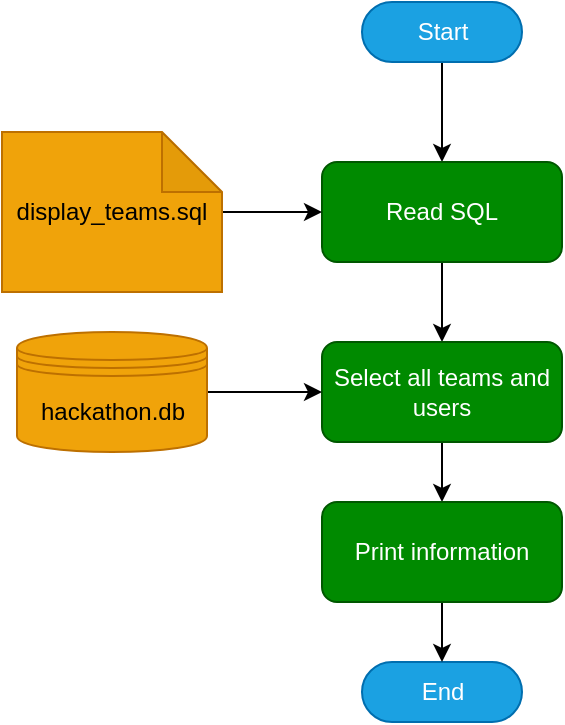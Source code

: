 <mxfile>
    <diagram id="-Xdi6BjrrUW5Lwq-xjzk" name="Page-1">
        <mxGraphModel dx="1041" dy="573" grid="1" gridSize="10" guides="1" tooltips="1" connect="1" arrows="1" fold="1" page="1" pageScale="1" pageWidth="1600" pageHeight="900" math="0" shadow="0">
            <root>
                <mxCell id="0"/>
                <mxCell id="1" parent="0"/>
                <mxCell id="6" style="edgeStyle=none;html=1;exitX=0.5;exitY=0.5;exitDx=0;exitDy=15;exitPerimeter=0;entryX=0.5;entryY=0;entryDx=0;entryDy=0;" parent="1" source="4" target="5" edge="1">
                    <mxGeometry relative="1" as="geometry"/>
                </mxCell>
                <mxCell id="4" value="Start" style="html=1;dashed=0;whitespace=wrap;shape=mxgraph.dfd.start;fillColor=#1ba1e2;strokeColor=#006EAF;fontColor=#ffffff;" parent="1" vertex="1">
                    <mxGeometry x="390" y="70" width="80" height="30" as="geometry"/>
                </mxCell>
                <mxCell id="10" style="edgeStyle=none;html=1;exitX=0.5;exitY=1;exitDx=0;exitDy=0;" parent="1" source="5" target="9" edge="1">
                    <mxGeometry relative="1" as="geometry"/>
                </mxCell>
                <mxCell id="5" value="Read SQL" style="shape=rect;html=1;rounded=1;whiteSpace=wrap;align=center;fillColor=#008a00;fontColor=#ffffff;strokeColor=#005700;" parent="1" vertex="1">
                    <mxGeometry x="370" y="150" width="120" height="50" as="geometry"/>
                </mxCell>
                <mxCell id="22" style="edgeStyle=none;html=1;exitX=0.5;exitY=1;exitDx=0;exitDy=0;entryX=0.5;entryY=0;entryDx=0;entryDy=0;endArrow=classic;endFill=1;" parent="1" source="9" target="292" edge="1">
                    <mxGeometry relative="1" as="geometry">
                        <mxPoint x="430" y="320" as="targetPoint"/>
                    </mxGeometry>
                </mxCell>
                <mxCell id="9" value="Select all teams and users" style="shape=rect;html=1;rounded=1;whiteSpace=wrap;align=center;fillColor=#008a00;fontColor=#ffffff;strokeColor=#005700;" parent="1" vertex="1">
                    <mxGeometry x="370" y="240" width="120" height="50" as="geometry"/>
                </mxCell>
                <mxCell id="19" value="" style="edgeStyle=none;html=1;endArrow=classic;endFill=1;entryX=0;entryY=0.5;entryDx=0;entryDy=0;" parent="1" source="18" target="5" edge="1">
                    <mxGeometry relative="1" as="geometry">
                        <mxPoint x="360" y="210" as="targetPoint"/>
                    </mxGeometry>
                </mxCell>
                <mxCell id="18" value="display_teams.sql" style="shape=note;whiteSpace=wrap;html=1;backgroundOutline=1;darkOpacity=0.05;align=center;fillColor=#f0a30a;fontColor=#000000;strokeColor=#BD7000;" parent="1" vertex="1">
                    <mxGeometry x="210" y="135" width="110" height="80" as="geometry"/>
                </mxCell>
                <mxCell id="40" style="edgeStyle=none;html=1;exitX=1;exitY=0.5;exitDx=0;exitDy=0;entryX=0;entryY=0.5;entryDx=0;entryDy=0;endArrow=classic;endFill=1;" parent="1" source="39" target="9" edge="1">
                    <mxGeometry relative="1" as="geometry"/>
                </mxCell>
                <mxCell id="39" value="hackathon.db" style="shape=datastore;whiteSpace=wrap;html=1;fillColor=#f0a30a;fontColor=#000000;strokeColor=#BD7000;" parent="1" vertex="1">
                    <mxGeometry x="217.5" y="235" width="95" height="60" as="geometry"/>
                </mxCell>
                <mxCell id="47" value="End" style="html=1;dashed=0;whitespace=wrap;shape=mxgraph.dfd.start;fillColor=#1ba1e2;strokeColor=#006EAF;fontColor=#ffffff;" parent="1" vertex="1">
                    <mxGeometry x="390" y="400" width="80" height="30" as="geometry"/>
                </mxCell>
                <mxCell id="293" style="edgeStyle=none;html=1;exitX=0.5;exitY=1;exitDx=0;exitDy=0;entryX=0.5;entryY=0.5;entryDx=0;entryDy=-15;entryPerimeter=0;" edge="1" parent="1" source="292" target="47">
                    <mxGeometry relative="1" as="geometry"/>
                </mxCell>
                <mxCell id="292" value="Print information" style="shape=rect;html=1;rounded=1;whiteSpace=wrap;align=center;fillColor=#008a00;fontColor=#ffffff;strokeColor=#005700;" vertex="1" parent="1">
                    <mxGeometry x="370" y="320" width="120" height="50" as="geometry"/>
                </mxCell>
            </root>
        </mxGraphModel>
    </diagram>
</mxfile>